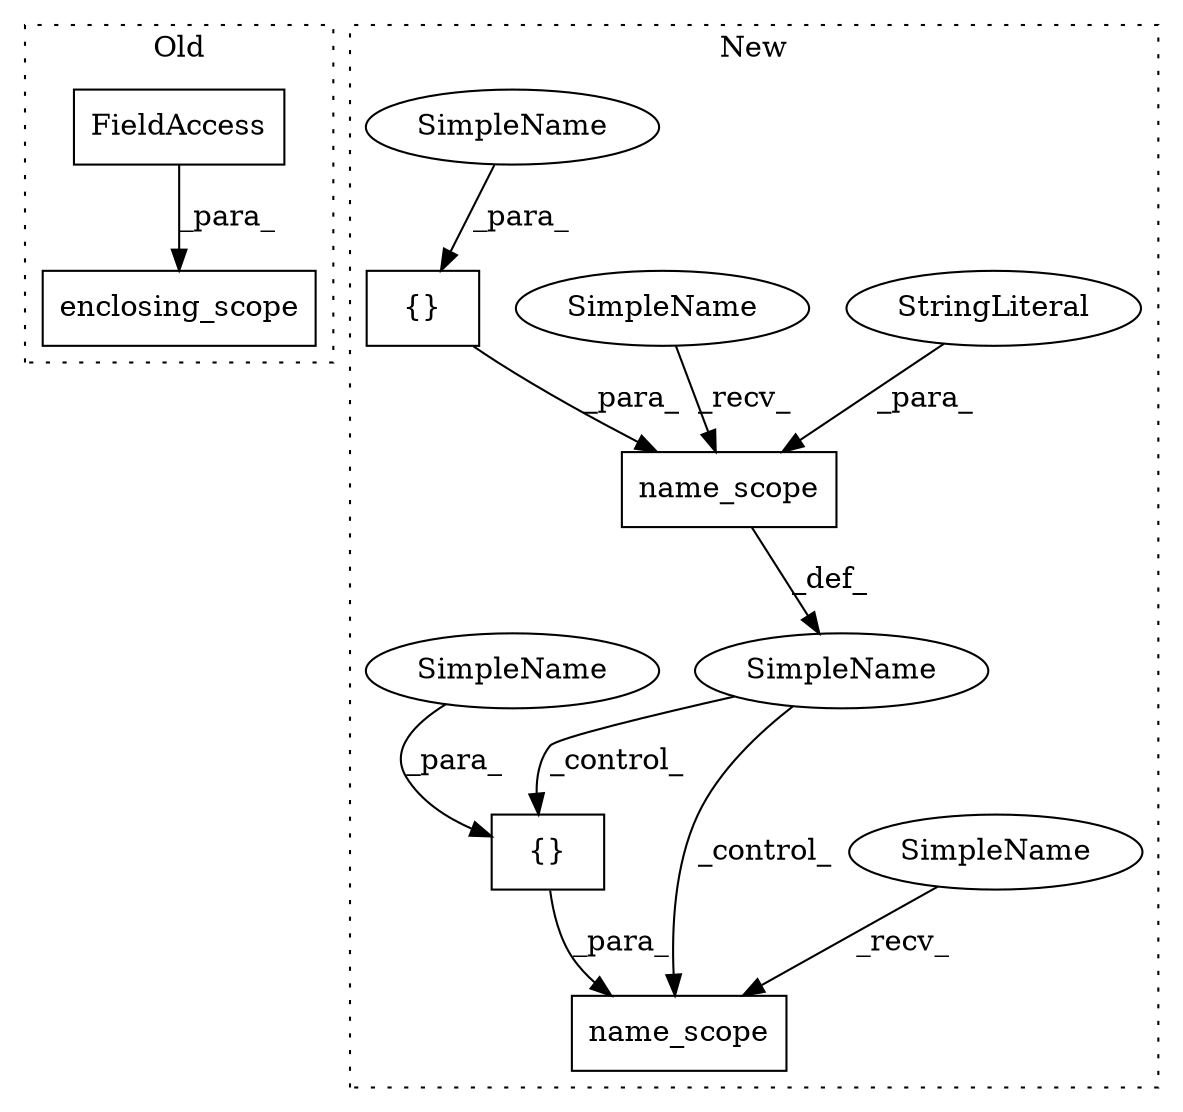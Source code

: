 digraph G {
subgraph cluster0 {
1 [label="enclosing_scope" a="32" s="1923,1954" l="16,1" shape="box"];
3 [label="FieldAccess" a="22" s="1939" l="10" shape="box"];
label = "Old";
style="dotted";
}
subgraph cluster1 {
2 [label="{}" a="4" s="2221,2229" l="1,1" shape="box"];
4 [label="name_scope" a="32" s="2180,2230" l="11,1" shape="box"];
5 [label="StringLiteral" a="45" s="2196" l="15" shape="ellipse"];
6 [label="name_scope" a="32" s="2262,2315" l="11,1" shape="box"];
7 [label="{}" a="4" s="2306,2314" l="1,1" shape="box"];
8 [label="SimpleName" a="42" s="" l="" shape="ellipse"];
9 [label="SimpleName" a="42" s="2169" l="10" shape="ellipse"];
10 [label="SimpleName" a="42" s="2251" l="10" shape="ellipse"];
11 [label="SimpleName" a="42" s="2222" l="7" shape="ellipse"];
12 [label="SimpleName" a="42" s="2307" l="7" shape="ellipse"];
label = "New";
style="dotted";
}
2 -> 4 [label="_para_"];
3 -> 1 [label="_para_"];
4 -> 8 [label="_def_"];
5 -> 4 [label="_para_"];
7 -> 6 [label="_para_"];
8 -> 6 [label="_control_"];
8 -> 7 [label="_control_"];
9 -> 4 [label="_recv_"];
10 -> 6 [label="_recv_"];
11 -> 2 [label="_para_"];
12 -> 7 [label="_para_"];
}